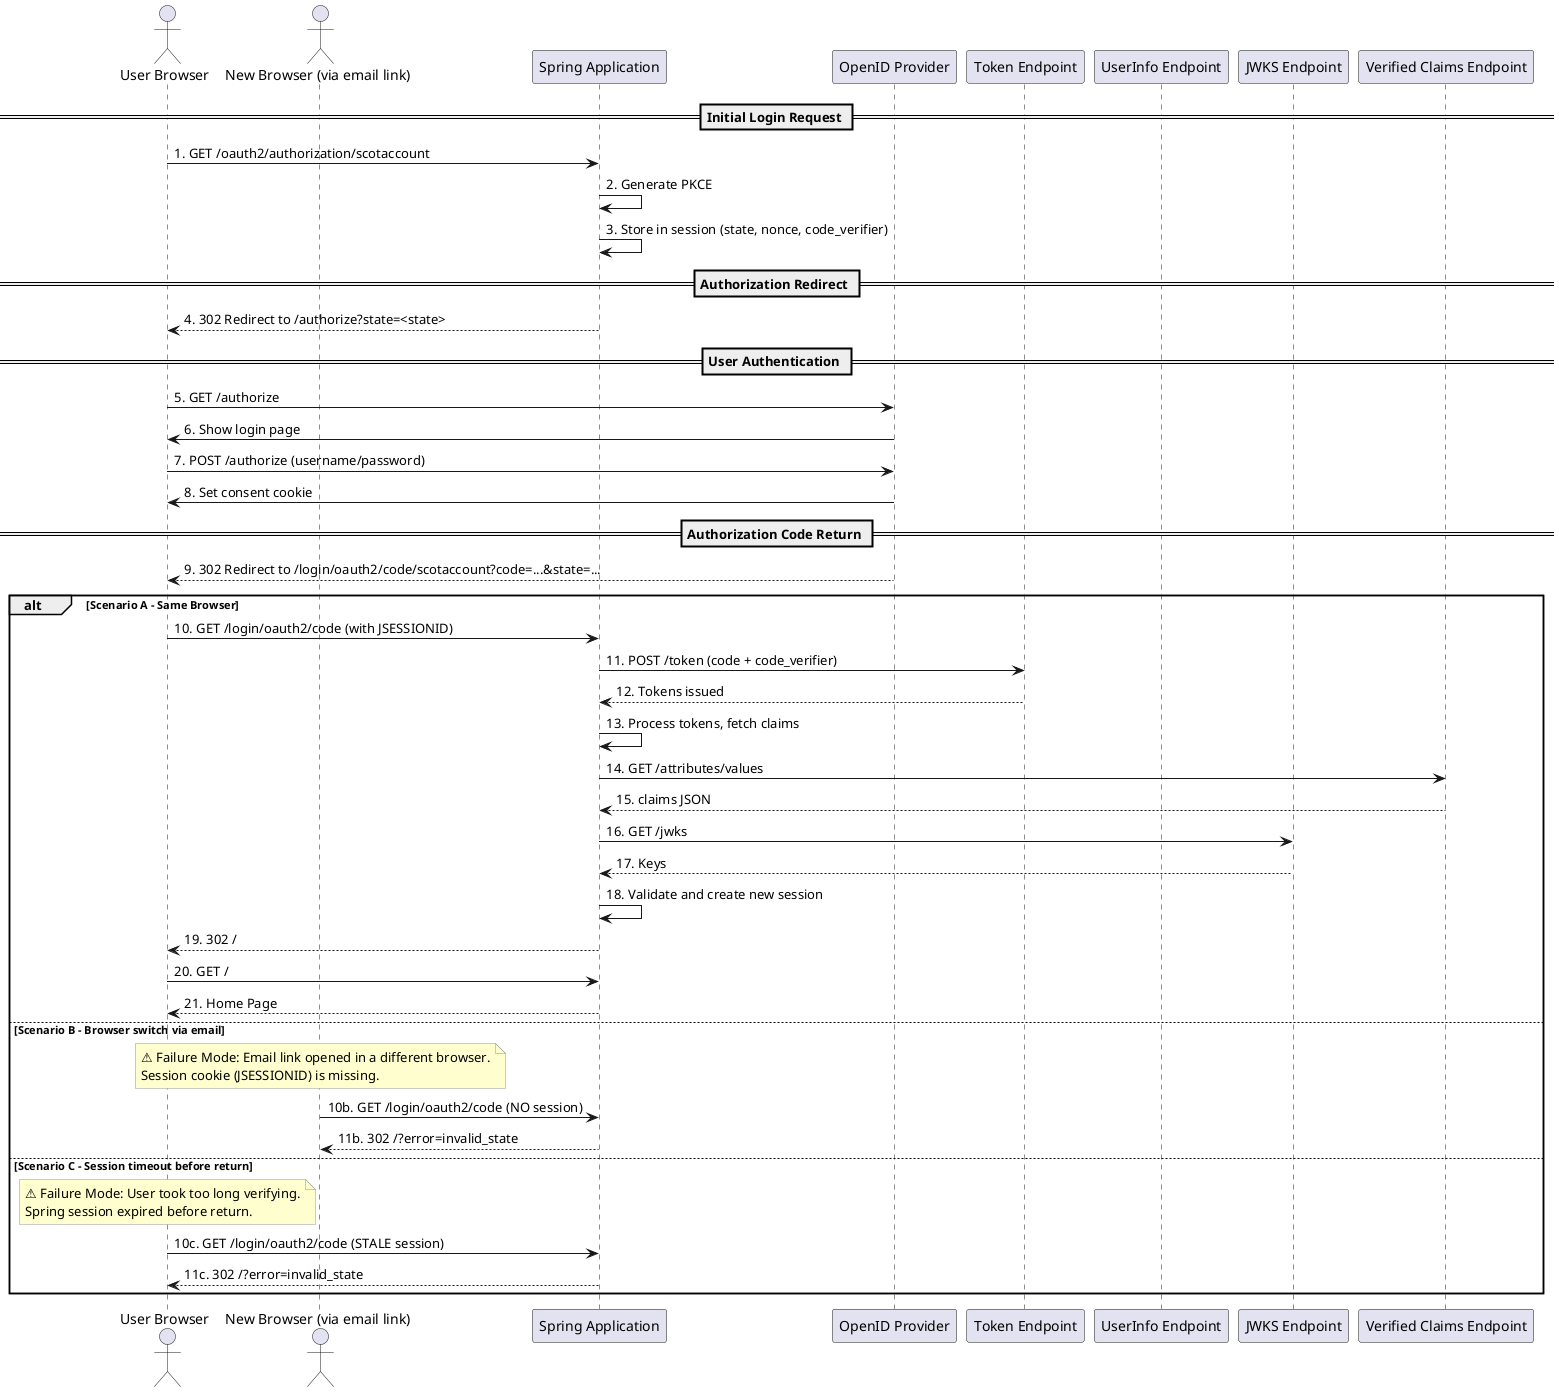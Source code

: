 
@startuml OIDC Flow with PKCE and Error Handling (with Failure Modes)

skinparam noteBackgroundColor #FEFECE
skinparam noteBorderColor #999999

actor "User Browser" as Browser
actor "New Browser (via email link)" as NewBrowser
participant "Spring Application" as App
participant "OpenID Provider" as OP
participant "Token Endpoint" as Token
participant "UserInfo Endpoint" as UserInfo
participant "JWKS Endpoint" as JWKS
participant "Verified Claims Endpoint" as VCE

== Initial Login Request ==
Browser -> App: 1. GET /oauth2/authorization/scotaccount
App -> App: 2. Generate PKCE
App -> App: 3. Store in session (state, nonce, code_verifier)

== Authorization Redirect ==
App --> Browser: 4. 302 Redirect to /authorize?state=<state>

== User Authentication ==
Browser -> OP: 5. GET /authorize
OP -> Browser: 6. Show login page
Browser -> OP: 7. POST /authorize (username/password)
OP -> Browser: 8. Set consent cookie

== Authorization Code Return ==
OP --> Browser: 9. 302 Redirect to /login/oauth2/code/scotaccount?code=...&state=...

alt **Scenario A - Same Browser**

    Browser -> App: 10. GET /login/oauth2/code (with JSESSIONID)
    App -> Token: 11. POST /token (code + code_verifier)
    Token --> App: 12. Tokens issued
    App -> App: 13. Process tokens, fetch claims
    App -> VCE: 14. GET /attributes/values
    VCE --> App: 15. claims JSON
    App -> JWKS: 16. GET /jwks
    JWKS --> App: 17. Keys
    App -> App: 18. Validate and create new session
    App --> Browser: 19. 302 /
    Browser -> App: 20. GET /
    App --> Browser: 21. Home Page

else **Scenario B - Browser switch via email**

    note over NewBrowser
      ⚠ Failure Mode: Email link opened in a different browser.
      Session cookie (JSESSIONID) is missing.
    end note
    NewBrowser -> App: 10b. GET /login/oauth2/code (NO session)
    App --> NewBrowser: 11b. 302 /?error=invalid_state

else **Scenario C - Session timeout before return**

    note over Browser
      ⚠ Failure Mode: User took too long verifying.
      Spring session expired before return.
    end note
    Browser -> App: 10c. GET /login/oauth2/code (STALE session)
    App --> Browser: 11c. 302 /?error=invalid_state

end

@enduml
